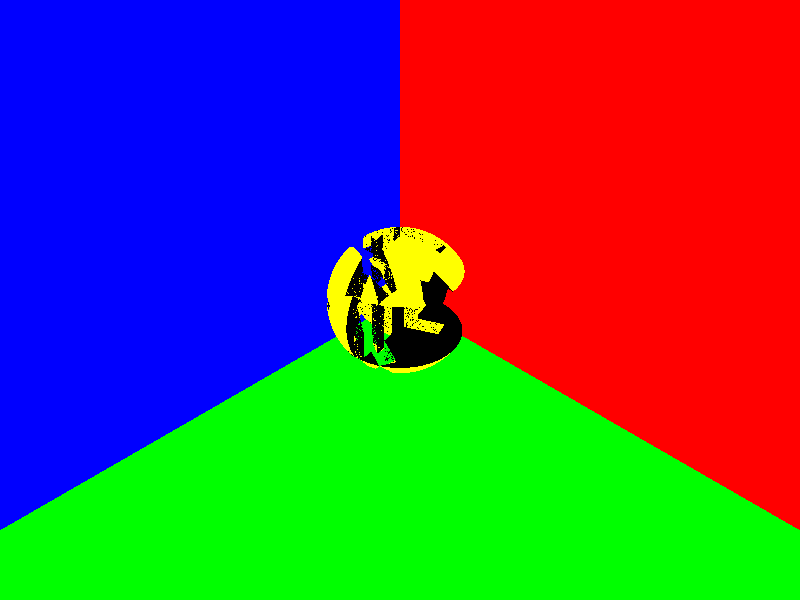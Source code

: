 #include "colors.inc"

camera
{ location <25,25,25>
  look_at <0,0,0>
  angle 35
}

light_source {<30,5,5> color White spotlight point_at <0, 5, 5> tightness 0 radius 0 falloff 7}
light_source { <5,30,5> color White spotlight point_at <5, 0, 5> tightness 0 radius 0 falloff 7}                               
light_source { <5,5,30> color White spotlight point_at <5, 5, 0> tightness 0 radius 0 falloff 7}
    
plane{
x,0
pigment {color Red}
}   
    
plane{
y,0
pigment {color Green}
}
   
plane{
z,0
pigment {color Blue}
}   

#declare MyBox =
box{

    <0,0,-2><0.5, 5, 0.5>
}

    #declare E =
    union{ 
    object
    {
        MyBox
        translate <3, 2, 7.5> 
        rotate<0,25,0>
    } 
    object
    {
        MyBox
        translate <6, 3, 3> 
        rotate<0,-25,0>
    }
    object
    {
        MyBox
        translate <3.5, 3, -5.5> 
        rotate<0,-100,0> 
    } 
    } 
    #declare A =
    union{ 
    object
    {
        MyBox
        translate <3, 2, 7.5> 
        rotate<0,25,0>
    } 
    object
    {
        MyBox
        translate <6, 3, 3> 
        rotate<0,-25,0>
    }
    object
    {
        MyBox
        translate <3.5, 3, -5.5> 
        rotate<0,-100,0> 
    } 
    }   
    

difference{ 
    sphere{ 
        <5,5,5>,2
        pigment { color Yellow }
    } 
    box { <3,4,5>,<7,6,11>}
    object
    {  
        A
    }
    object
    {
        A
        rotate<90,0,0>   
        translate <0, 10, 0> 
    } 
    object
    {  
        E
    }
    object
    {
        E
        rotate<90,0,0>   
        translate <0, 10, 0> 
    }

    
} 





 


//box { <6.5,10,5>,<4, 1, 5.5> rotate <30,30,0>}    

    
